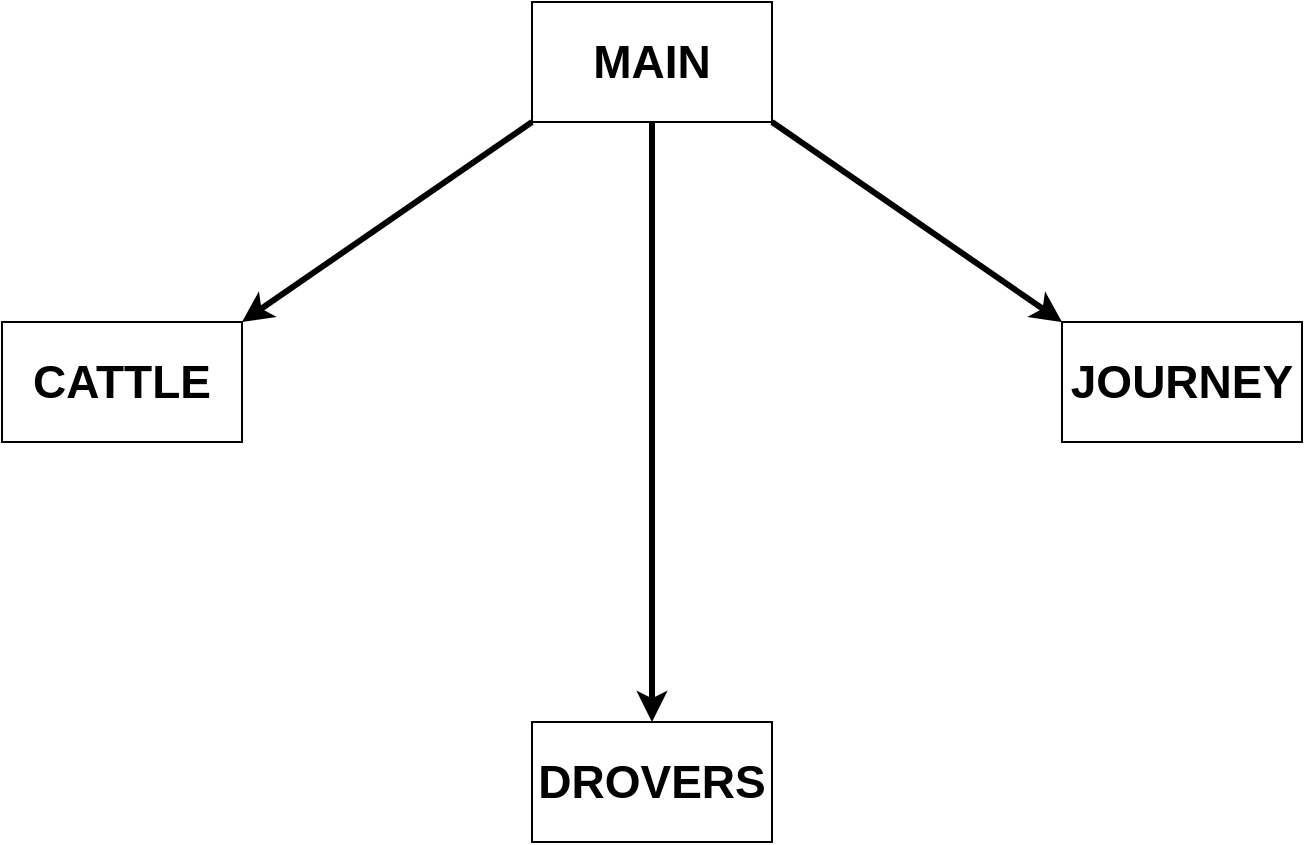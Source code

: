 <mxfile>
    <diagram id="unppv9JTSSsChFlD74EL" name="Page-1">
        <mxGraphModel dx="1728" dy="646" grid="1" gridSize="10" guides="1" tooltips="1" connect="1" arrows="1" fold="1" page="1" pageScale="1" pageWidth="850" pageHeight="1100" math="0" shadow="0">
            <root>
                <mxCell id="0"/>
                <mxCell id="1" parent="0"/>
                <mxCell id="3" value="" style="whiteSpace=wrap;html=1;" vertex="1" parent="1">
                    <mxGeometry x="365" y="60" width="120" height="60" as="geometry"/>
                </mxCell>
                <mxCell id="4" value="" style="whiteSpace=wrap;html=1;" vertex="1" parent="1">
                    <mxGeometry x="100" y="220" width="120" height="60" as="geometry"/>
                </mxCell>
                <mxCell id="5" value="" style="whiteSpace=wrap;html=1;" vertex="1" parent="1">
                    <mxGeometry x="365" y="420" width="120" height="60" as="geometry"/>
                </mxCell>
                <mxCell id="6" value="" style="whiteSpace=wrap;html=1;" vertex="1" parent="1">
                    <mxGeometry x="630" y="220" width="120" height="60" as="geometry"/>
                </mxCell>
                <mxCell id="7" value="&lt;b style=&quot;font-size: 23px;&quot;&gt;MAIN&lt;/b&gt;" style="text;strokeColor=none;align=center;fillColor=none;html=1;verticalAlign=middle;whiteSpace=wrap;rounded=0;fontSize=23;" vertex="1" parent="1">
                    <mxGeometry x="365" y="60" width="120" height="60" as="geometry"/>
                </mxCell>
                <mxCell id="9" value="&lt;b&gt;CATTLE&lt;/b&gt;" style="text;strokeColor=none;align=center;fillColor=none;html=1;verticalAlign=middle;whiteSpace=wrap;rounded=0;fontSize=23;" vertex="1" parent="1">
                    <mxGeometry x="100" y="220" width="120" height="60" as="geometry"/>
                </mxCell>
                <mxCell id="10" value="JOURNEY" style="text;strokeColor=none;align=center;fillColor=none;html=1;verticalAlign=middle;whiteSpace=wrap;rounded=0;fontSize=23;fontStyle=1" vertex="1" parent="1">
                    <mxGeometry x="630" y="220" width="120" height="60" as="geometry"/>
                </mxCell>
                <mxCell id="11" value="&lt;b&gt;DROVERS&lt;/b&gt;" style="text;strokeColor=none;align=center;fillColor=none;html=1;verticalAlign=middle;whiteSpace=wrap;rounded=0;fontSize=23;" vertex="1" parent="1">
                    <mxGeometry x="365" y="420" width="120" height="60" as="geometry"/>
                </mxCell>
                <mxCell id="15" value="" style="edgeStyle=none;orthogonalLoop=1;jettySize=auto;html=1;fontSize=23;exitX=0.5;exitY=1;exitDx=0;exitDy=0;strokeWidth=3;" edge="1" parent="1" source="7" target="11">
                    <mxGeometry width="100" relative="1" as="geometry">
                        <mxPoint x="380" y="160" as="sourcePoint"/>
                        <mxPoint x="480" y="160" as="targetPoint"/>
                        <Array as="points"/>
                    </mxGeometry>
                </mxCell>
                <mxCell id="16" value="" style="edgeStyle=none;orthogonalLoop=1;jettySize=auto;html=1;fontSize=23;entryX=1;entryY=0;entryDx=0;entryDy=0;exitX=0;exitY=1;exitDx=0;exitDy=0;strokeWidth=3;" edge="1" parent="1" source="7" target="9">
                    <mxGeometry width="100" relative="1" as="geometry">
                        <mxPoint x="220" y="140" as="sourcePoint"/>
                        <mxPoint x="320" y="140" as="targetPoint"/>
                        <Array as="points"/>
                    </mxGeometry>
                </mxCell>
                <mxCell id="17" value="" style="edgeStyle=none;orthogonalLoop=1;jettySize=auto;html=1;strokeWidth=3;fontSize=23;exitX=1;exitY=1;exitDx=0;exitDy=0;entryX=0;entryY=0;entryDx=0;entryDy=0;" edge="1" parent="1" source="7" target="10">
                    <mxGeometry width="100" relative="1" as="geometry">
                        <mxPoint x="530" y="170" as="sourcePoint"/>
                        <mxPoint x="630" y="170" as="targetPoint"/>
                        <Array as="points"/>
                    </mxGeometry>
                </mxCell>
            </root>
        </mxGraphModel>
    </diagram>
</mxfile>